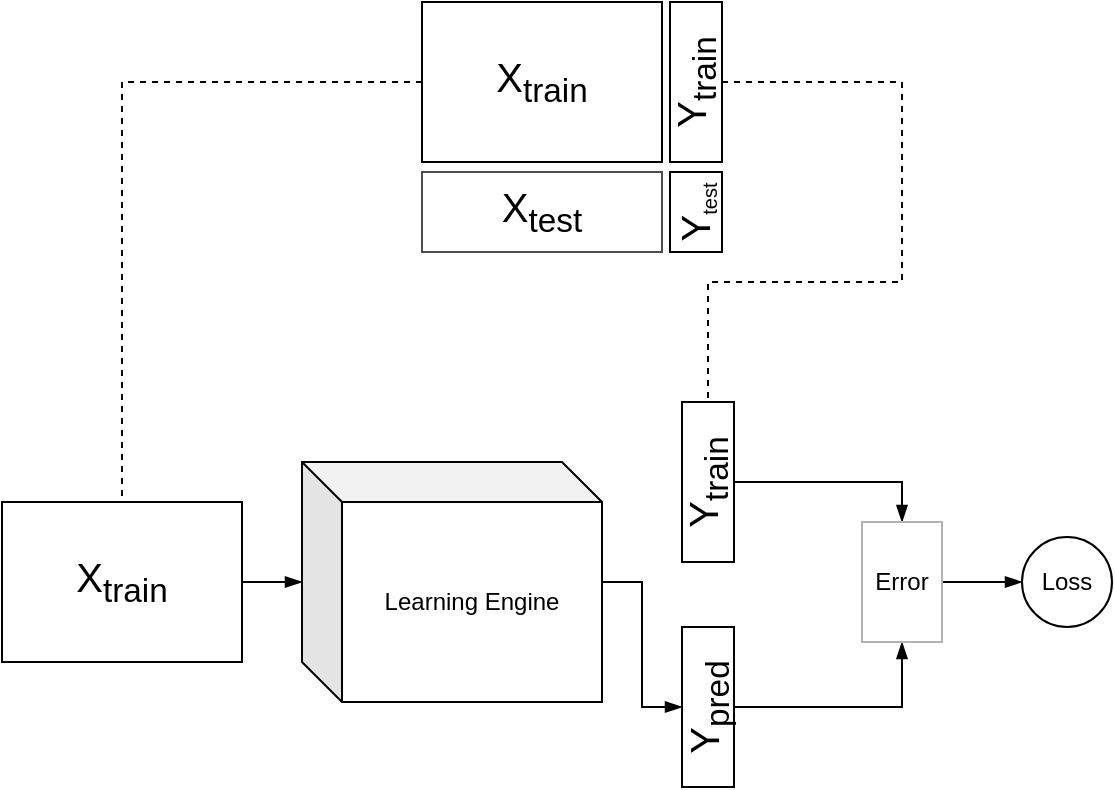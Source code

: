 <mxfile version="13.7.9" type="device"><diagram id="9SSrdFhEuj3plD46xJfP" name="Page-1"><mxGraphModel dx="1102" dy="816" grid="1" gridSize="10" guides="1" tooltips="1" connect="1" arrows="1" fold="1" page="1" pageScale="1" pageWidth="850" pageHeight="1100" math="0" shadow="0"><root><mxCell id="0"/><mxCell id="1" parent="0"/><mxCell id="sBQT7Fv1BZe7iSEnpic6-19" style="edgeStyle=orthogonalEdgeStyle;rounded=0;orthogonalLoop=1;jettySize=auto;html=1;exitX=0;exitY=0.5;exitDx=0;exitDy=0;entryX=0.5;entryY=0;entryDx=0;entryDy=0;endArrow=none;endFill=0;dashed=1;" parent="1" source="sBQT7Fv1BZe7iSEnpic6-2" target="sBQT7Fv1BZe7iSEnpic6-8" edge="1"><mxGeometry relative="1" as="geometry"/></mxCell><mxCell id="sBQT7Fv1BZe7iSEnpic6-2" value="&lt;font style=&quot;font-size: 20px&quot;&gt;X&lt;sub&gt;train&lt;/sub&gt;&lt;/font&gt;" style="rounded=0;whiteSpace=wrap;html=1;fillColor=none;" parent="1" vertex="1"><mxGeometry x="300" y="70" width="120" height="80" as="geometry"/></mxCell><mxCell id="sBQT7Fv1BZe7iSEnpic6-3" value="&lt;font style=&quot;font-size: 20px&quot;&gt;X&lt;sub&gt;test&lt;/sub&gt;&lt;/font&gt;" style="rounded=0;whiteSpace=wrap;html=1;strokeColor=#4D4D4D;fillColor=none;" parent="1" vertex="1"><mxGeometry x="300" y="155" width="120" height="40" as="geometry"/></mxCell><mxCell id="sBQT7Fv1BZe7iSEnpic6-20" style="edgeStyle=orthogonalEdgeStyle;rounded=0;orthogonalLoop=1;jettySize=auto;html=1;entryX=0.5;entryY=0;entryDx=0;entryDy=0;dashed=1;endArrow=none;endFill=0;" parent="1" source="sBQT7Fv1BZe7iSEnpic6-4" target="sBQT7Fv1BZe7iSEnpic6-10" edge="1"><mxGeometry relative="1" as="geometry"><Array as="points"><mxPoint x="540" y="110"/><mxPoint x="540" y="210"/><mxPoint x="443" y="210"/></Array></mxGeometry></mxCell><mxCell id="sBQT7Fv1BZe7iSEnpic6-4" value="&lt;font style=&quot;font-size: 20px&quot;&gt;Y&lt;sub&gt;train&lt;/sub&gt;&lt;/font&gt;" style="rounded=0;whiteSpace=wrap;html=1;horizontal=0;fillColor=none;" parent="1" vertex="1"><mxGeometry x="424" y="70" width="26" height="80" as="geometry"/></mxCell><mxCell id="sBQT7Fv1BZe7iSEnpic6-5" value="&lt;font style=&quot;font-size: 20px&quot;&gt;Y&lt;/font&gt;&lt;sub&gt;test&lt;/sub&gt;" style="rounded=0;whiteSpace=wrap;html=1;horizontal=0;fillColor=none;" parent="1" vertex="1"><mxGeometry x="424" y="155" width="26" height="40" as="geometry"/></mxCell><mxCell id="sBQT7Fv1BZe7iSEnpic6-11" style="edgeStyle=orthogonalEdgeStyle;rounded=0;orthogonalLoop=1;jettySize=auto;html=1;entryX=0;entryY=0.5;entryDx=0;entryDy=0;endArrow=blockThin;endFill=1;" parent="1" source="sBQT7Fv1BZe7iSEnpic6-7" target="sBQT7Fv1BZe7iSEnpic6-9" edge="1"><mxGeometry relative="1" as="geometry"/></mxCell><mxCell id="sBQT7Fv1BZe7iSEnpic6-7" value="Learning Engine" style="shape=cube;whiteSpace=wrap;html=1;boundedLbl=1;backgroundOutline=1;darkOpacity=0.05;darkOpacity2=0.1;fillColor=none;" parent="1" vertex="1"><mxGeometry x="240" y="300" width="150" height="120" as="geometry"/></mxCell><mxCell id="sBQT7Fv1BZe7iSEnpic6-18" style="edgeStyle=orthogonalEdgeStyle;rounded=0;orthogonalLoop=1;jettySize=auto;html=1;endArrow=blockThin;endFill=1;" parent="1" source="sBQT7Fv1BZe7iSEnpic6-8" target="sBQT7Fv1BZe7iSEnpic6-7" edge="1"><mxGeometry relative="1" as="geometry"/></mxCell><mxCell id="sBQT7Fv1BZe7iSEnpic6-8" value="&lt;font style=&quot;font-size: 20px&quot;&gt;X&lt;sub&gt;train&lt;/sub&gt;&lt;/font&gt;" style="rounded=0;whiteSpace=wrap;html=1;fillColor=none;" parent="1" vertex="1"><mxGeometry x="90" y="320" width="120" height="80" as="geometry"/></mxCell><mxCell id="sBQT7Fv1BZe7iSEnpic6-14" style="edgeStyle=orthogonalEdgeStyle;rounded=0;orthogonalLoop=1;jettySize=auto;html=1;exitX=1;exitY=0.5;exitDx=0;exitDy=0;entryX=0.5;entryY=1;entryDx=0;entryDy=0;endArrow=blockThin;endFill=1;" parent="1" source="sBQT7Fv1BZe7iSEnpic6-9" target="sBQT7Fv1BZe7iSEnpic6-12" edge="1"><mxGeometry relative="1" as="geometry"/></mxCell><mxCell id="sBQT7Fv1BZe7iSEnpic6-9" value="&lt;font style=&quot;font-size: 20px&quot;&gt;Y&lt;sub&gt;pred&lt;/sub&gt;&lt;/font&gt;" style="rounded=0;whiteSpace=wrap;html=1;horizontal=0;fillColor=none;" parent="1" vertex="1"><mxGeometry x="430" y="382.5" width="26" height="80" as="geometry"/></mxCell><mxCell id="sBQT7Fv1BZe7iSEnpic6-13" style="edgeStyle=orthogonalEdgeStyle;rounded=0;orthogonalLoop=1;jettySize=auto;html=1;entryX=0.5;entryY=0;entryDx=0;entryDy=0;endArrow=blockThin;endFill=1;" parent="1" source="sBQT7Fv1BZe7iSEnpic6-10" target="sBQT7Fv1BZe7iSEnpic6-12" edge="1"><mxGeometry relative="1" as="geometry"/></mxCell><mxCell id="sBQT7Fv1BZe7iSEnpic6-10" value="&lt;font style=&quot;font-size: 20px&quot;&gt;Y&lt;sub&gt;train&lt;/sub&gt;&lt;/font&gt;" style="rounded=0;whiteSpace=wrap;html=1;horizontal=0;fillColor=none;" parent="1" vertex="1"><mxGeometry x="430" y="270" width="26" height="80" as="geometry"/></mxCell><mxCell id="sBQT7Fv1BZe7iSEnpic6-15" style="edgeStyle=orthogonalEdgeStyle;rounded=0;orthogonalLoop=1;jettySize=auto;html=1;endArrow=blockThin;endFill=1;" parent="1" source="sBQT7Fv1BZe7iSEnpic6-12" edge="1"><mxGeometry relative="1" as="geometry"><mxPoint x="600" y="360" as="targetPoint"/></mxGeometry></mxCell><mxCell id="sBQT7Fv1BZe7iSEnpic6-12" value="Error" style="rounded=0;whiteSpace=wrap;html=1;strokeColor=#B3B3B3;fillColor=none;" parent="1" vertex="1"><mxGeometry x="520" y="330" width="40" height="60" as="geometry"/></mxCell><mxCell id="sBQT7Fv1BZe7iSEnpic6-16" value="Loss" style="ellipse;whiteSpace=wrap;html=1;aspect=fixed;strokeColor=#000000;fillColor=none;" parent="1" vertex="1"><mxGeometry x="600" y="337.5" width="45" height="45" as="geometry"/></mxCell></root></mxGraphModel></diagram></mxfile>